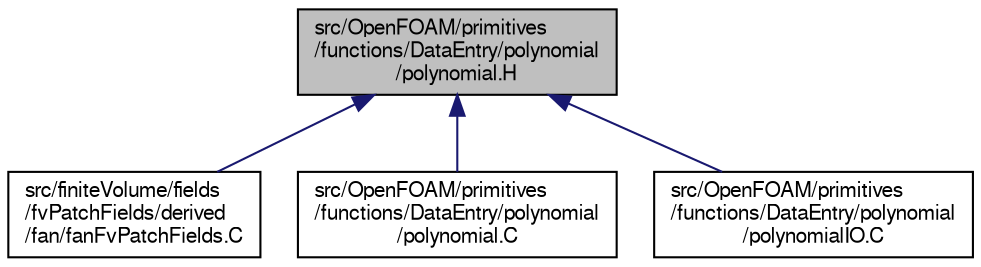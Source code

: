 digraph "src/OpenFOAM/primitives/functions/DataEntry/polynomial/polynomial.H"
{
  bgcolor="transparent";
  edge [fontname="FreeSans",fontsize="10",labelfontname="FreeSans",labelfontsize="10"];
  node [fontname="FreeSans",fontsize="10",shape=record];
  Node128 [label="src/OpenFOAM/primitives\l/functions/DataEntry/polynomial\l/polynomial.H",height=0.2,width=0.4,color="black", fillcolor="grey75", style="filled", fontcolor="black"];
  Node128 -> Node129 [dir="back",color="midnightblue",fontsize="10",style="solid",fontname="FreeSans"];
  Node129 [label="src/finiteVolume/fields\l/fvPatchFields/derived\l/fan/fanFvPatchFields.C",height=0.2,width=0.4,color="black",URL="$a01844.html"];
  Node128 -> Node130 [dir="back",color="midnightblue",fontsize="10",style="solid",fontname="FreeSans"];
  Node130 [label="src/OpenFOAM/primitives\l/functions/DataEntry/polynomial\l/polynomial.C",height=0.2,width=0.4,color="black",URL="$a12257.html"];
  Node128 -> Node131 [dir="back",color="midnightblue",fontsize="10",style="solid",fontname="FreeSans"];
  Node131 [label="src/OpenFOAM/primitives\l/functions/DataEntry/polynomial\l/polynomialIO.C",height=0.2,width=0.4,color="black",URL="$a12263.html"];
}
